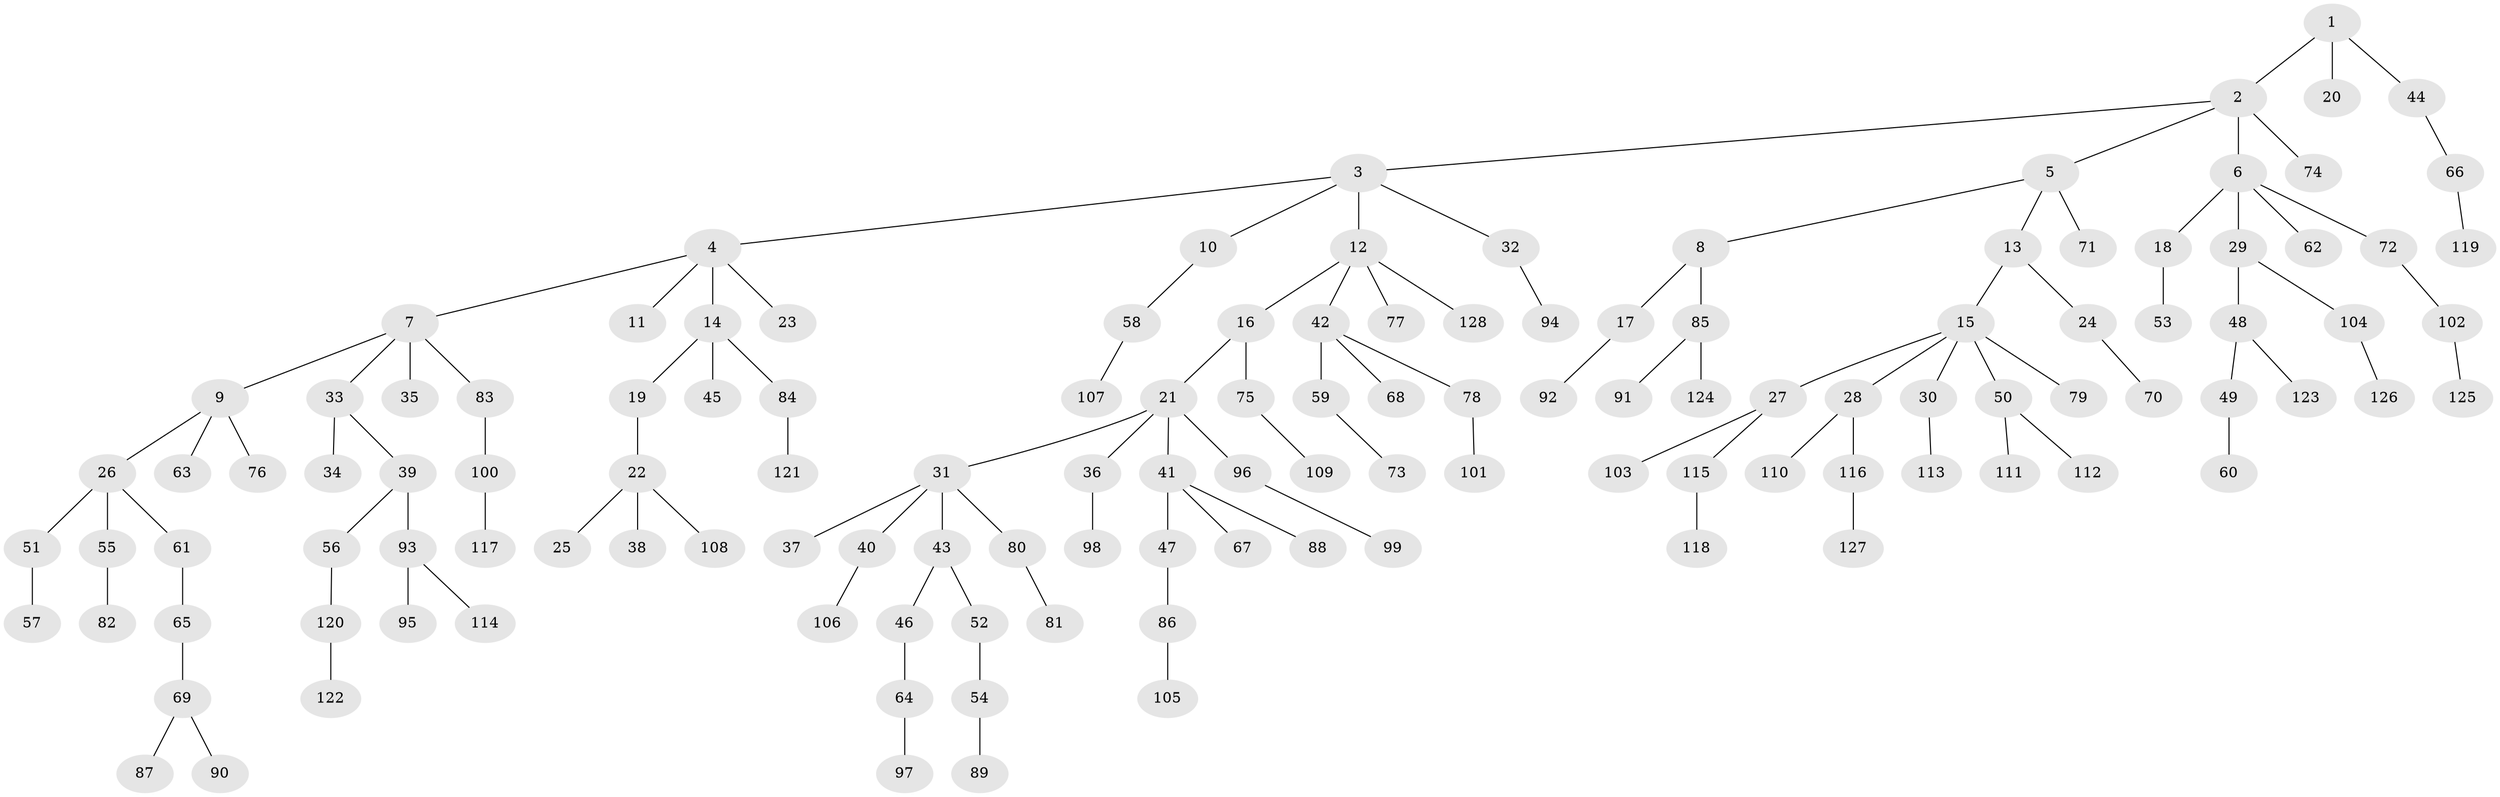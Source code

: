 // Generated by graph-tools (version 1.1) at 2025/15/03/09/25 04:15:20]
// undirected, 128 vertices, 127 edges
graph export_dot {
graph [start="1"]
  node [color=gray90,style=filled];
  1;
  2;
  3;
  4;
  5;
  6;
  7;
  8;
  9;
  10;
  11;
  12;
  13;
  14;
  15;
  16;
  17;
  18;
  19;
  20;
  21;
  22;
  23;
  24;
  25;
  26;
  27;
  28;
  29;
  30;
  31;
  32;
  33;
  34;
  35;
  36;
  37;
  38;
  39;
  40;
  41;
  42;
  43;
  44;
  45;
  46;
  47;
  48;
  49;
  50;
  51;
  52;
  53;
  54;
  55;
  56;
  57;
  58;
  59;
  60;
  61;
  62;
  63;
  64;
  65;
  66;
  67;
  68;
  69;
  70;
  71;
  72;
  73;
  74;
  75;
  76;
  77;
  78;
  79;
  80;
  81;
  82;
  83;
  84;
  85;
  86;
  87;
  88;
  89;
  90;
  91;
  92;
  93;
  94;
  95;
  96;
  97;
  98;
  99;
  100;
  101;
  102;
  103;
  104;
  105;
  106;
  107;
  108;
  109;
  110;
  111;
  112;
  113;
  114;
  115;
  116;
  117;
  118;
  119;
  120;
  121;
  122;
  123;
  124;
  125;
  126;
  127;
  128;
  1 -- 2;
  1 -- 20;
  1 -- 44;
  2 -- 3;
  2 -- 5;
  2 -- 6;
  2 -- 74;
  3 -- 4;
  3 -- 10;
  3 -- 12;
  3 -- 32;
  4 -- 7;
  4 -- 11;
  4 -- 14;
  4 -- 23;
  5 -- 8;
  5 -- 13;
  5 -- 71;
  6 -- 18;
  6 -- 29;
  6 -- 62;
  6 -- 72;
  7 -- 9;
  7 -- 33;
  7 -- 35;
  7 -- 83;
  8 -- 17;
  8 -- 85;
  9 -- 26;
  9 -- 63;
  9 -- 76;
  10 -- 58;
  12 -- 16;
  12 -- 42;
  12 -- 77;
  12 -- 128;
  13 -- 15;
  13 -- 24;
  14 -- 19;
  14 -- 45;
  14 -- 84;
  15 -- 27;
  15 -- 28;
  15 -- 30;
  15 -- 50;
  15 -- 79;
  16 -- 21;
  16 -- 75;
  17 -- 92;
  18 -- 53;
  19 -- 22;
  21 -- 31;
  21 -- 36;
  21 -- 41;
  21 -- 96;
  22 -- 25;
  22 -- 38;
  22 -- 108;
  24 -- 70;
  26 -- 51;
  26 -- 55;
  26 -- 61;
  27 -- 103;
  27 -- 115;
  28 -- 110;
  28 -- 116;
  29 -- 48;
  29 -- 104;
  30 -- 113;
  31 -- 37;
  31 -- 40;
  31 -- 43;
  31 -- 80;
  32 -- 94;
  33 -- 34;
  33 -- 39;
  36 -- 98;
  39 -- 56;
  39 -- 93;
  40 -- 106;
  41 -- 47;
  41 -- 67;
  41 -- 88;
  42 -- 59;
  42 -- 68;
  42 -- 78;
  43 -- 46;
  43 -- 52;
  44 -- 66;
  46 -- 64;
  47 -- 86;
  48 -- 49;
  48 -- 123;
  49 -- 60;
  50 -- 111;
  50 -- 112;
  51 -- 57;
  52 -- 54;
  54 -- 89;
  55 -- 82;
  56 -- 120;
  58 -- 107;
  59 -- 73;
  61 -- 65;
  64 -- 97;
  65 -- 69;
  66 -- 119;
  69 -- 87;
  69 -- 90;
  72 -- 102;
  75 -- 109;
  78 -- 101;
  80 -- 81;
  83 -- 100;
  84 -- 121;
  85 -- 91;
  85 -- 124;
  86 -- 105;
  93 -- 95;
  93 -- 114;
  96 -- 99;
  100 -- 117;
  102 -- 125;
  104 -- 126;
  115 -- 118;
  116 -- 127;
  120 -- 122;
}
